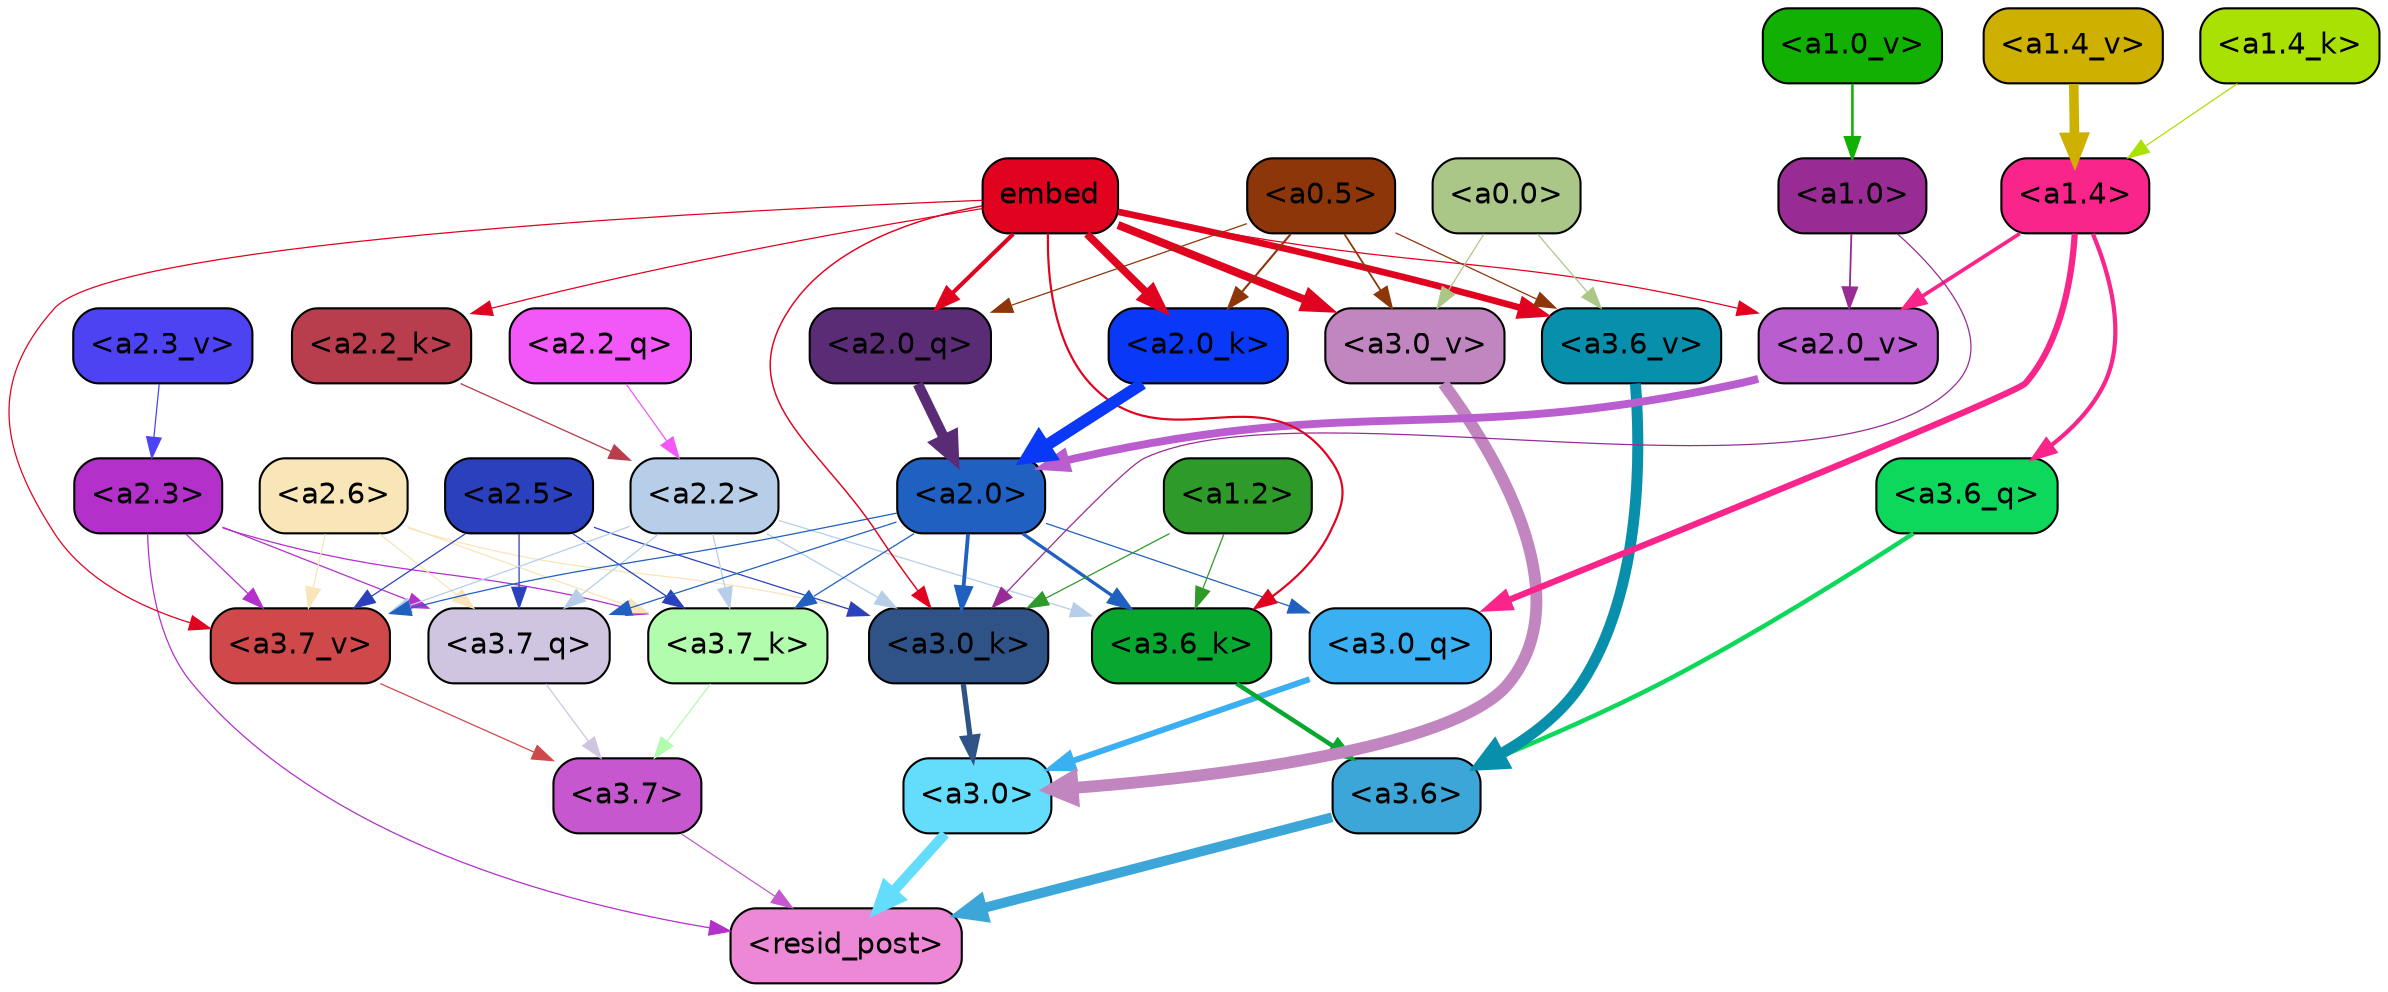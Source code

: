 strict digraph "" {
	graph [bgcolor=transparent,
		layout=dot,
		overlap=false,
		splines=true
	];
	"<a3.7>"	[color=black,
		fillcolor="#c657cf",
		fontname=Helvetica,
		shape=box,
		style="filled, rounded"];
	"<resid_post>"	[color=black,
		fillcolor="#ec88d6",
		fontname=Helvetica,
		shape=box,
		style="filled, rounded"];
	"<a3.7>" -> "<resid_post>"	[color="#c657cf",
		penwidth=0.6];
	"<a3.6>"	[color=black,
		fillcolor="#3da6d8",
		fontname=Helvetica,
		shape=box,
		style="filled, rounded"];
	"<a3.6>" -> "<resid_post>"	[color="#3da6d8",
		penwidth=4.751592040061951];
	"<a3.0>"	[color=black,
		fillcolor="#64ddfc",
		fontname=Helvetica,
		shape=box,
		style="filled, rounded"];
	"<a3.0>" -> "<resid_post>"	[color="#64ddfc",
		penwidth=4.904066681861877];
	"<a2.3>"	[color=black,
		fillcolor="#b330cb",
		fontname=Helvetica,
		shape=box,
		style="filled, rounded"];
	"<a2.3>" -> "<resid_post>"	[color="#b330cb",
		penwidth=0.6];
	"<a3.7_q>"	[color=black,
		fillcolor="#cfc5e1",
		fontname=Helvetica,
		shape=box,
		style="filled, rounded"];
	"<a2.3>" -> "<a3.7_q>"	[color="#b330cb",
		penwidth=0.6];
	"<a3.7_k>"	[color=black,
		fillcolor="#b2fcad",
		fontname=Helvetica,
		shape=box,
		style="filled, rounded"];
	"<a2.3>" -> "<a3.7_k>"	[color="#b330cb",
		penwidth=0.6];
	"<a3.7_v>"	[color=black,
		fillcolor="#d0494a",
		fontname=Helvetica,
		shape=box,
		style="filled, rounded"];
	"<a2.3>" -> "<a3.7_v>"	[color="#b330cb",
		penwidth=0.6];
	"<a3.7_q>" -> "<a3.7>"	[color="#cfc5e1",
		penwidth=0.6];
	"<a3.6_q>"	[color=black,
		fillcolor="#0dd85b",
		fontname=Helvetica,
		shape=box,
		style="filled, rounded"];
	"<a3.6_q>" -> "<a3.6>"	[color="#0dd85b",
		penwidth=2.160832464694977];
	"<a3.0_q>"	[color=black,
		fillcolor="#3aaff1",
		fontname=Helvetica,
		shape=box,
		style="filled, rounded"];
	"<a3.0_q>" -> "<a3.0>"	[color="#3aaff1",
		penwidth=2.870753765106201];
	"<a3.7_k>" -> "<a3.7>"	[color="#b2fcad",
		penwidth=0.6];
	"<a3.6_k>"	[color=black,
		fillcolor="#08a730",
		fontname=Helvetica,
		shape=box,
		style="filled, rounded"];
	"<a3.6_k>" -> "<a3.6>"	[color="#08a730",
		penwidth=2.13908451795578];
	"<a3.0_k>"	[color=black,
		fillcolor="#2f5387",
		fontname=Helvetica,
		shape=box,
		style="filled, rounded"];
	"<a3.0_k>" -> "<a3.0>"	[color="#2f5387",
		penwidth=2.520303964614868];
	"<a3.7_v>" -> "<a3.7>"	[color="#d0494a",
		penwidth=0.6];
	"<a3.6_v>"	[color=black,
		fillcolor="#078fac",
		fontname=Helvetica,
		shape=box,
		style="filled, rounded"];
	"<a3.6_v>" -> "<a3.6>"	[color="#078fac",
		penwidth=5.297133803367615];
	"<a3.0_v>"	[color=black,
		fillcolor="#c185bf",
		fontname=Helvetica,
		shape=box,
		style="filled, rounded"];
	"<a3.0_v>" -> "<a3.0>"	[color="#c185bf",
		penwidth=5.680712580680847];
	"<a2.6>"	[color=black,
		fillcolor="#f8e5b8",
		fontname=Helvetica,
		shape=box,
		style="filled, rounded"];
	"<a2.6>" -> "<a3.7_q>"	[color="#f8e5b8",
		penwidth=0.6];
	"<a2.6>" -> "<a3.7_k>"	[color="#f8e5b8",
		penwidth=0.6];
	"<a2.6>" -> "<a3.0_k>"	[color="#f8e5b8",
		penwidth=0.6];
	"<a2.6>" -> "<a3.7_v>"	[color="#f8e5b8",
		penwidth=0.6];
	"<a2.5>"	[color=black,
		fillcolor="#2a40bd",
		fontname=Helvetica,
		shape=box,
		style="filled, rounded"];
	"<a2.5>" -> "<a3.7_q>"	[color="#2a40bd",
		penwidth=0.6];
	"<a2.5>" -> "<a3.7_k>"	[color="#2a40bd",
		penwidth=0.6];
	"<a2.5>" -> "<a3.0_k>"	[color="#2a40bd",
		penwidth=0.6];
	"<a2.5>" -> "<a3.7_v>"	[color="#2a40bd",
		penwidth=0.6];
	"<a2.2>"	[color=black,
		fillcolor="#b6cee8",
		fontname=Helvetica,
		shape=box,
		style="filled, rounded"];
	"<a2.2>" -> "<a3.7_q>"	[color="#b6cee8",
		penwidth=0.6];
	"<a2.2>" -> "<a3.7_k>"	[color="#b6cee8",
		penwidth=0.6];
	"<a2.2>" -> "<a3.6_k>"	[color="#b6cee8",
		penwidth=0.6];
	"<a2.2>" -> "<a3.0_k>"	[color="#b6cee8",
		penwidth=0.6];
	"<a2.2>" -> "<a3.7_v>"	[color="#b6cee8",
		penwidth=0.6];
	"<a2.0>"	[color=black,
		fillcolor="#2060c0",
		fontname=Helvetica,
		shape=box,
		style="filled, rounded"];
	"<a2.0>" -> "<a3.7_q>"	[color="#2060c0",
		penwidth=0.6];
	"<a2.0>" -> "<a3.0_q>"	[color="#2060c0",
		penwidth=0.6];
	"<a2.0>" -> "<a3.7_k>"	[color="#2060c0",
		penwidth=0.6];
	"<a2.0>" -> "<a3.6_k>"	[color="#2060c0",
		penwidth=1.5897698998451233];
	"<a2.0>" -> "<a3.0_k>"	[color="#2060c0",
		penwidth=1.8405593037605286];
	"<a2.0>" -> "<a3.7_v>"	[color="#2060c0",
		penwidth=0.6];
	"<a1.4>"	[color=black,
		fillcolor="#f9258a",
		fontname=Helvetica,
		shape=box,
		style="filled, rounded"];
	"<a1.4>" -> "<a3.6_q>"	[color="#f9258a",
		penwidth=2.0260728895664215];
	"<a1.4>" -> "<a3.0_q>"	[color="#f9258a",
		penwidth=3.0185627341270447];
	"<a2.0_v>"	[color=black,
		fillcolor="#b95dcf",
		fontname=Helvetica,
		shape=box,
		style="filled, rounded"];
	"<a1.4>" -> "<a2.0_v>"	[color="#f9258a",
		penwidth=1.7970525026321411];
	"<a1.2>"	[color=black,
		fillcolor="#2d9a29",
		fontname=Helvetica,
		shape=box,
		style="filled, rounded"];
	"<a1.2>" -> "<a3.6_k>"	[color="#2d9a29",
		penwidth=0.6];
	"<a1.2>" -> "<a3.0_k>"	[color="#2d9a29",
		penwidth=0.6];
	embed	[color=black,
		fillcolor="#e10220",
		fontname=Helvetica,
		shape=box,
		style="filled, rounded"];
	embed -> "<a3.6_k>"	[color="#e10220",
		penwidth=1.046662151813507];
	embed -> "<a3.0_k>"	[color="#e10220",
		penwidth=0.6995279788970947];
	embed -> "<a3.7_v>"	[color="#e10220",
		penwidth=0.6];
	embed -> "<a3.6_v>"	[color="#e10220",
		penwidth=3.1840110421180725];
	embed -> "<a3.0_v>"	[color="#e10220",
		penwidth=3.9005755856633186];
	"<a2.0_q>"	[color=black,
		fillcolor="#5a2c75",
		fontname=Helvetica,
		shape=box,
		style="filled, rounded"];
	embed -> "<a2.0_q>"	[color="#e10220",
		penwidth=1.9669389724731445];
	"<a2.2_k>"	[color=black,
		fillcolor="#b83e4e",
		fontname=Helvetica,
		shape=box,
		style="filled, rounded"];
	embed -> "<a2.2_k>"	[color="#e10220",
		penwidth=0.6];
	"<a2.0_k>"	[color=black,
		fillcolor="#0938f7",
		fontname=Helvetica,
		shape=box,
		style="filled, rounded"];
	embed -> "<a2.0_k>"	[color="#e10220",
		penwidth=3.6898754835128784];
	embed -> "<a2.0_v>"	[color="#e10220",
		penwidth=0.6];
	"<a1.0>"	[color=black,
		fillcolor="#992c94",
		fontname=Helvetica,
		shape=box,
		style="filled, rounded"];
	"<a1.0>" -> "<a3.0_k>"	[color="#992c94",
		penwidth=0.6];
	"<a1.0>" -> "<a2.0_v>"	[color="#992c94",
		penwidth=0.8836666345596313];
	"<a0.5>"	[color=black,
		fillcolor="#8c3609",
		fontname=Helvetica,
		shape=box,
		style="filled, rounded"];
	"<a0.5>" -> "<a3.6_v>"	[color="#8c3609",
		penwidth=0.6];
	"<a0.5>" -> "<a3.0_v>"	[color="#8c3609",
		penwidth=0.8493617177009583];
	"<a0.5>" -> "<a2.0_q>"	[color="#8c3609",
		penwidth=0.6];
	"<a0.5>" -> "<a2.0_k>"	[color="#8c3609",
		penwidth=0.9942188858985901];
	"<a0.0>"	[color=black,
		fillcolor="#abc787",
		fontname=Helvetica,
		shape=box,
		style="filled, rounded"];
	"<a0.0>" -> "<a3.6_v>"	[color="#abc787",
		penwidth=0.6];
	"<a0.0>" -> "<a3.0_v>"	[color="#abc787",
		penwidth=0.6];
	"<a2.2_q>"	[color=black,
		fillcolor="#f158f7",
		fontname=Helvetica,
		shape=box,
		style="filled, rounded"];
	"<a2.2_q>" -> "<a2.2>"	[color="#f158f7",
		penwidth=0.6];
	"<a2.0_q>" -> "<a2.0>"	[color="#5a2c75",
		penwidth=5.0040658712387085];
	"<a2.2_k>" -> "<a2.2>"	[color="#b83e4e",
		penwidth=0.6304321400821209];
	"<a2.0_k>" -> "<a2.0>"	[color="#0938f7",
		penwidth=5.6445024609565735];
	"<a2.3_v>"	[color=black,
		fillcolor="#4e43f3",
		fontname=Helvetica,
		shape=box,
		style="filled, rounded"];
	"<a2.3_v>" -> "<a2.3>"	[color="#4e43f3",
		penwidth=0.6];
	"<a2.0_v>" -> "<a2.0>"	[color="#b95dcf",
		penwidth=3.781584322452545];
	"<a1.4_k>"	[color=black,
		fillcolor="#aae105",
		fontname=Helvetica,
		shape=box,
		style="filled, rounded"];
	"<a1.4_k>" -> "<a1.4>"	[color="#aae105",
		penwidth=0.6];
	"<a1.4_v>"	[color=black,
		fillcolor="#ceb001",
		fontname=Helvetica,
		shape=box,
		style="filled, rounded"];
	"<a1.4_v>" -> "<a1.4>"	[color="#ceb001",
		penwidth=4.602061748504639];
	"<a1.0_v>"	[color=black,
		fillcolor="#12b002",
		fontname=Helvetica,
		shape=box,
		style="filled, rounded"];
	"<a1.0_v>" -> "<a1.0>"	[color="#12b002",
		penwidth=1.227757602930069];
}
